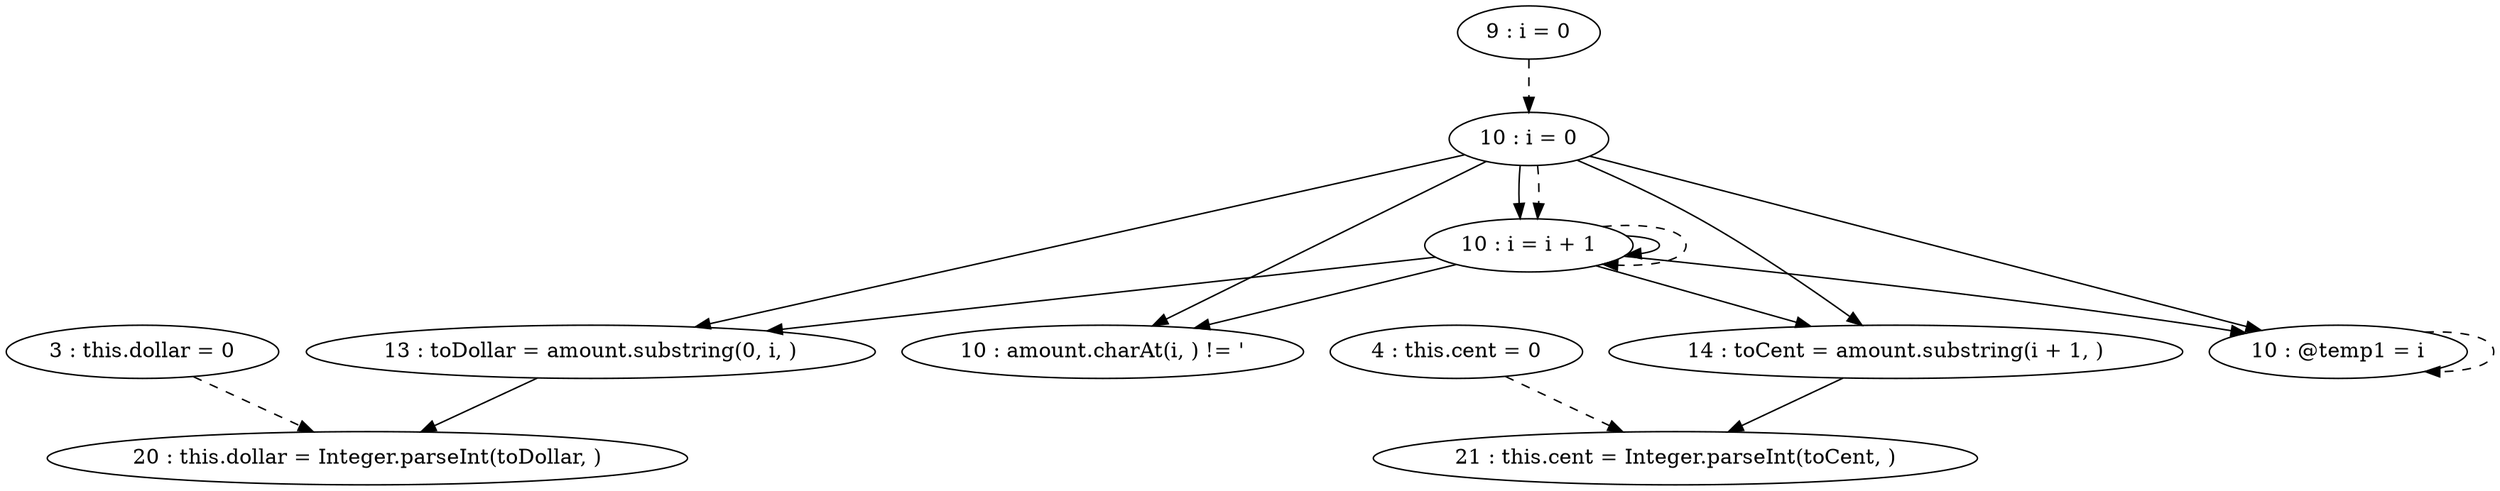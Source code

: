 digraph G {
"3 : this.dollar = 0"
"3 : this.dollar = 0" -> "20 : this.dollar = Integer.parseInt(toDollar, )" [style=dashed]
"4 : this.cent = 0"
"4 : this.cent = 0" -> "21 : this.cent = Integer.parseInt(toCent, )" [style=dashed]
"9 : i = 0"
"9 : i = 0" -> "10 : i = 0" [style=dashed]
"10 : i = 0"
"10 : i = 0" -> "10 : amount.charAt(i, ) != '"
"10 : i = 0" -> "10 : i = i + 1"
"10 : i = 0" -> "14 : toCent = amount.substring(i + 1, )"
"10 : i = 0" -> "10 : @temp1 = i"
"10 : i = 0" -> "13 : toDollar = amount.substring(0, i, )"
"10 : i = 0" -> "10 : i = i + 1" [style=dashed]
"10 : amount.charAt(i, ) != '"
"10 : @temp1 = i"
"10 : @temp1 = i" -> "10 : @temp1 = i" [style=dashed]
"10 : i = i + 1"
"10 : i = i + 1" -> "10 : amount.charAt(i, ) != '"
"10 : i = i + 1" -> "10 : i = i + 1"
"10 : i = i + 1" -> "14 : toCent = amount.substring(i + 1, )"
"10 : i = i + 1" -> "10 : @temp1 = i"
"10 : i = i + 1" -> "13 : toDollar = amount.substring(0, i, )"
"10 : i = i + 1" -> "10 : i = i + 1" [style=dashed]
"13 : toDollar = amount.substring(0, i, )"
"13 : toDollar = amount.substring(0, i, )" -> "20 : this.dollar = Integer.parseInt(toDollar, )"
"14 : toCent = amount.substring(i + 1, )"
"14 : toCent = amount.substring(i + 1, )" -> "21 : this.cent = Integer.parseInt(toCent, )"
"20 : this.dollar = Integer.parseInt(toDollar, )"
"21 : this.cent = Integer.parseInt(toCent, )"
}
